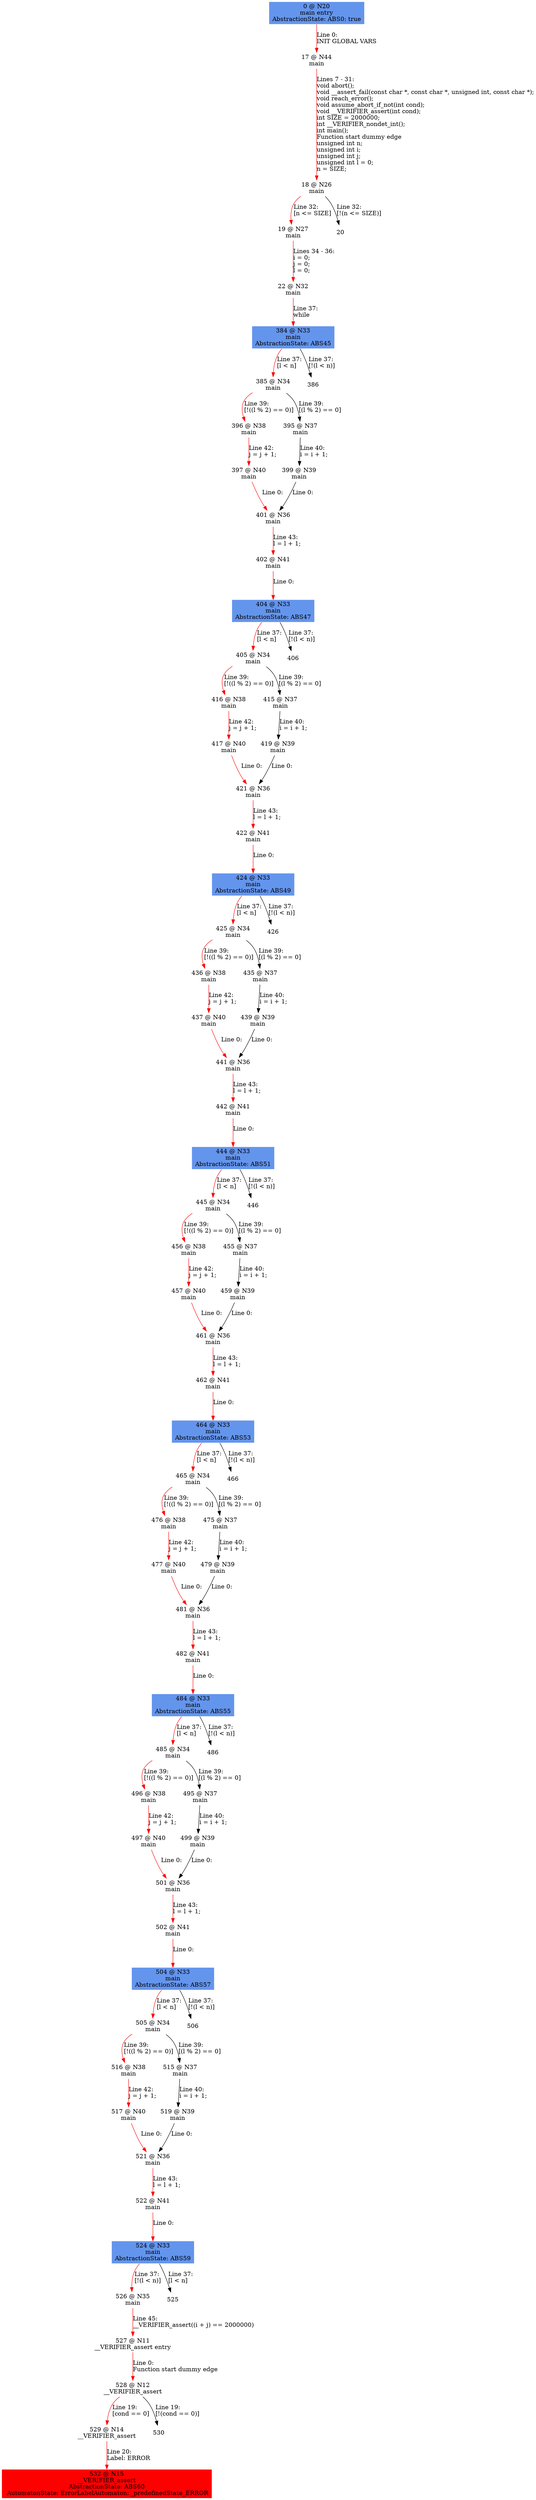 digraph ARG {
node [style="filled" shape="box" color="white"]
0 [fillcolor="cornflowerblue" label="0 @ N20\nmain entry\nAbstractionState: ABS0: true\n" id="0"]
17 [label="17 @ N44\nmain\n" id="17"]
18 [label="18 @ N26\nmain\n" id="18"]
19 [label="19 @ N27\nmain\n" id="19"]
22 [label="22 @ N32\nmain\n" id="22"]
384 [fillcolor="cornflowerblue" label="384 @ N33\nmain\nAbstractionState: ABS45\n" id="384"]
385 [label="385 @ N34\nmain\n" id="385"]
396 [label="396 @ N38\nmain\n" id="396"]
397 [label="397 @ N40\nmain\n" id="397"]
401 [label="401 @ N36\nmain\n" id="401"]
402 [label="402 @ N41\nmain\n" id="402"]
404 [fillcolor="cornflowerblue" label="404 @ N33\nmain\nAbstractionState: ABS47\n" id="404"]
405 [label="405 @ N34\nmain\n" id="405"]
416 [label="416 @ N38\nmain\n" id="416"]
417 [label="417 @ N40\nmain\n" id="417"]
421 [label="421 @ N36\nmain\n" id="421"]
422 [label="422 @ N41\nmain\n" id="422"]
424 [fillcolor="cornflowerblue" label="424 @ N33\nmain\nAbstractionState: ABS49\n" id="424"]
425 [label="425 @ N34\nmain\n" id="425"]
436 [label="436 @ N38\nmain\n" id="436"]
437 [label="437 @ N40\nmain\n" id="437"]
441 [label="441 @ N36\nmain\n" id="441"]
442 [label="442 @ N41\nmain\n" id="442"]
444 [fillcolor="cornflowerblue" label="444 @ N33\nmain\nAbstractionState: ABS51\n" id="444"]
445 [label="445 @ N34\nmain\n" id="445"]
456 [label="456 @ N38\nmain\n" id="456"]
457 [label="457 @ N40\nmain\n" id="457"]
461 [label="461 @ N36\nmain\n" id="461"]
462 [label="462 @ N41\nmain\n" id="462"]
464 [fillcolor="cornflowerblue" label="464 @ N33\nmain\nAbstractionState: ABS53\n" id="464"]
465 [label="465 @ N34\nmain\n" id="465"]
476 [label="476 @ N38\nmain\n" id="476"]
477 [label="477 @ N40\nmain\n" id="477"]
481 [label="481 @ N36\nmain\n" id="481"]
482 [label="482 @ N41\nmain\n" id="482"]
484 [fillcolor="cornflowerblue" label="484 @ N33\nmain\nAbstractionState: ABS55\n" id="484"]
485 [label="485 @ N34\nmain\n" id="485"]
496 [label="496 @ N38\nmain\n" id="496"]
497 [label="497 @ N40\nmain\n" id="497"]
501 [label="501 @ N36\nmain\n" id="501"]
502 [label="502 @ N41\nmain\n" id="502"]
504 [fillcolor="cornflowerblue" label="504 @ N33\nmain\nAbstractionState: ABS57\n" id="504"]
505 [label="505 @ N34\nmain\n" id="505"]
516 [label="516 @ N38\nmain\n" id="516"]
517 [label="517 @ N40\nmain\n" id="517"]
521 [label="521 @ N36\nmain\n" id="521"]
522 [label="522 @ N41\nmain\n" id="522"]
524 [fillcolor="cornflowerblue" label="524 @ N33\nmain\nAbstractionState: ABS59\n" id="524"]
526 [label="526 @ N35\nmain\n" id="526"]
527 [label="527 @ N11\n__VERIFIER_assert entry\n" id="527"]
528 [label="528 @ N12\n__VERIFIER_assert\n" id="528"]
529 [label="529 @ N14\n__VERIFIER_assert\n" id="529"]
532 [fillcolor="red" label="532 @ N15\n__VERIFIER_assert\nAbstractionState: ABS60\n AutomatonState: ErrorLabelAutomaton: _predefinedState_ERROR\n" id="532"]
515 [label="515 @ N37\nmain\n" id="515"]
519 [label="519 @ N39\nmain\n" id="519"]
495 [label="495 @ N37\nmain\n" id="495"]
499 [label="499 @ N39\nmain\n" id="499"]
475 [label="475 @ N37\nmain\n" id="475"]
479 [label="479 @ N39\nmain\n" id="479"]
455 [label="455 @ N37\nmain\n" id="455"]
459 [label="459 @ N39\nmain\n" id="459"]
435 [label="435 @ N37\nmain\n" id="435"]
439 [label="439 @ N39\nmain\n" id="439"]
415 [label="415 @ N37\nmain\n" id="415"]
419 [label="419 @ N39\nmain\n" id="419"]
395 [label="395 @ N37\nmain\n" id="395"]
399 [label="399 @ N39\nmain\n" id="399"]
0 -> 17 [color="red" label="Line 0: \lINIT GLOBAL VARS\l" id="0 -> 17"]
17 -> 18 [color="red" label="Lines 7 - 31: \lvoid abort();\lvoid __assert_fail(const char *, const char *, unsigned int, const char *);\lvoid reach_error();\lvoid assume_abort_if_not(int cond);\lvoid __VERIFIER_assert(int cond);\lint SIZE = 2000000;\lint __VERIFIER_nondet_int();\lint main();\lFunction start dummy edge\lunsigned int n;\lunsigned int i;\lunsigned int j;\lunsigned int l = 0;\ln = SIZE;\l" id="17 -> 18"]
18 -> 19 [color="red" label="Line 32: \l[n <= SIZE]\l" id="18 -> 19"]
18 -> 20 [label="Line 32: \l[!(n <= SIZE)]\l" id="18 -> 20"]
19 -> 22 [color="red" label="Lines 34 - 36: \li = 0;\lj = 0;\ll = 0;\l" id="19 -> 22"]
22 -> 384 [color="red" label="Line 37: \lwhile\l" id="22 -> 384"]
384 -> 385 [color="red" label="Line 37: \l[l < n]\l" id="384 -> 385"]
384 -> 386 [label="Line 37: \l[!(l < n)]\l" id="384 -> 386"]
385 -> 395 [label="Line 39: \l[(l % 2) == 0]\l" id="385 -> 395"]
385 -> 396 [color="red" label="Line 39: \l[!((l % 2) == 0)]\l" id="385 -> 396"]
396 -> 397 [color="red" label="Line 42: \lj = j + 1;\l" id="396 -> 397"]
397 -> 401 [color="red" label="Line 0: \l\l" id="397 -> 401"]
401 -> 402 [color="red" label="Line 43: \ll = l + 1;\l" id="401 -> 402"]
402 -> 404 [color="red" label="Line 0: \l\l" id="402 -> 404"]
404 -> 405 [color="red" label="Line 37: \l[l < n]\l" id="404 -> 405"]
404 -> 406 [label="Line 37: \l[!(l < n)]\l" id="404 -> 406"]
405 -> 415 [label="Line 39: \l[(l % 2) == 0]\l" id="405 -> 415"]
405 -> 416 [color="red" label="Line 39: \l[!((l % 2) == 0)]\l" id="405 -> 416"]
416 -> 417 [color="red" label="Line 42: \lj = j + 1;\l" id="416 -> 417"]
417 -> 421 [color="red" label="Line 0: \l\l" id="417 -> 421"]
421 -> 422 [color="red" label="Line 43: \ll = l + 1;\l" id="421 -> 422"]
422 -> 424 [color="red" label="Line 0: \l\l" id="422 -> 424"]
424 -> 425 [color="red" label="Line 37: \l[l < n]\l" id="424 -> 425"]
424 -> 426 [label="Line 37: \l[!(l < n)]\l" id="424 -> 426"]
425 -> 435 [label="Line 39: \l[(l % 2) == 0]\l" id="425 -> 435"]
425 -> 436 [color="red" label="Line 39: \l[!((l % 2) == 0)]\l" id="425 -> 436"]
436 -> 437 [color="red" label="Line 42: \lj = j + 1;\l" id="436 -> 437"]
437 -> 441 [color="red" label="Line 0: \l\l" id="437 -> 441"]
441 -> 442 [color="red" label="Line 43: \ll = l + 1;\l" id="441 -> 442"]
442 -> 444 [color="red" label="Line 0: \l\l" id="442 -> 444"]
444 -> 445 [color="red" label="Line 37: \l[l < n]\l" id="444 -> 445"]
444 -> 446 [label="Line 37: \l[!(l < n)]\l" id="444 -> 446"]
445 -> 455 [label="Line 39: \l[(l % 2) == 0]\l" id="445 -> 455"]
445 -> 456 [color="red" label="Line 39: \l[!((l % 2) == 0)]\l" id="445 -> 456"]
456 -> 457 [color="red" label="Line 42: \lj = j + 1;\l" id="456 -> 457"]
457 -> 461 [color="red" label="Line 0: \l\l" id="457 -> 461"]
461 -> 462 [color="red" label="Line 43: \ll = l + 1;\l" id="461 -> 462"]
462 -> 464 [color="red" label="Line 0: \l\l" id="462 -> 464"]
464 -> 465 [color="red" label="Line 37: \l[l < n]\l" id="464 -> 465"]
464 -> 466 [label="Line 37: \l[!(l < n)]\l" id="464 -> 466"]
465 -> 475 [label="Line 39: \l[(l % 2) == 0]\l" id="465 -> 475"]
465 -> 476 [color="red" label="Line 39: \l[!((l % 2) == 0)]\l" id="465 -> 476"]
476 -> 477 [color="red" label="Line 42: \lj = j + 1;\l" id="476 -> 477"]
477 -> 481 [color="red" label="Line 0: \l\l" id="477 -> 481"]
481 -> 482 [color="red" label="Line 43: \ll = l + 1;\l" id="481 -> 482"]
482 -> 484 [color="red" label="Line 0: \l\l" id="482 -> 484"]
484 -> 485 [color="red" label="Line 37: \l[l < n]\l" id="484 -> 485"]
484 -> 486 [label="Line 37: \l[!(l < n)]\l" id="484 -> 486"]
485 -> 495 [label="Line 39: \l[(l % 2) == 0]\l" id="485 -> 495"]
485 -> 496 [color="red" label="Line 39: \l[!((l % 2) == 0)]\l" id="485 -> 496"]
496 -> 497 [color="red" label="Line 42: \lj = j + 1;\l" id="496 -> 497"]
497 -> 501 [color="red" label="Line 0: \l\l" id="497 -> 501"]
501 -> 502 [color="red" label="Line 43: \ll = l + 1;\l" id="501 -> 502"]
502 -> 504 [color="red" label="Line 0: \l\l" id="502 -> 504"]
504 -> 505 [color="red" label="Line 37: \l[l < n]\l" id="504 -> 505"]
504 -> 506 [label="Line 37: \l[!(l < n)]\l" id="504 -> 506"]
505 -> 515 [label="Line 39: \l[(l % 2) == 0]\l" id="505 -> 515"]
505 -> 516 [color="red" label="Line 39: \l[!((l % 2) == 0)]\l" id="505 -> 516"]
516 -> 517 [color="red" label="Line 42: \lj = j + 1;\l" id="516 -> 517"]
517 -> 521 [color="red" label="Line 0: \l\l" id="517 -> 521"]
521 -> 522 [color="red" label="Line 43: \ll = l + 1;\l" id="521 -> 522"]
522 -> 524 [color="red" label="Line 0: \l\l" id="522 -> 524"]
524 -> 525 [label="Line 37: \l[l < n]\l" id="524 -> 525"]
524 -> 526 [color="red" label="Line 37: \l[!(l < n)]\l" id="524 -> 526"]
526 -> 527 [color="red" label="Line 45: \l__VERIFIER_assert((i + j) == 2000000)\l" id="526 -> 527"]
527 -> 528 [color="red" label="Line 0: \lFunction start dummy edge\l" id="527 -> 528"]
528 -> 529 [color="red" label="Line 19: \l[cond == 0]\l" id="528 -> 529"]
528 -> 530 [label="Line 19: \l[!(cond == 0)]\l" id="528 -> 530"]
529 -> 532 [color="red" label="Line 20: \lLabel: ERROR\l" id="529 -> 532"]
515 -> 519 [label="Line 40: \li = i + 1;\l" id="515 -> 519"]
519 -> 521 [label="Line 0: \l\l" id="519 -> 521"]
495 -> 499 [label="Line 40: \li = i + 1;\l" id="495 -> 499"]
499 -> 501 [label="Line 0: \l\l" id="499 -> 501"]
475 -> 479 [label="Line 40: \li = i + 1;\l" id="475 -> 479"]
479 -> 481 [label="Line 0: \l\l" id="479 -> 481"]
455 -> 459 [label="Line 40: \li = i + 1;\l" id="455 -> 459"]
459 -> 461 [label="Line 0: \l\l" id="459 -> 461"]
435 -> 439 [label="Line 40: \li = i + 1;\l" id="435 -> 439"]
439 -> 441 [label="Line 0: \l\l" id="439 -> 441"]
415 -> 419 [label="Line 40: \li = i + 1;\l" id="415 -> 419"]
419 -> 421 [label="Line 0: \l\l" id="419 -> 421"]
395 -> 399 [label="Line 40: \li = i + 1;\l" id="395 -> 399"]
399 -> 401 [label="Line 0: \l\l" id="399 -> 401"]
}
